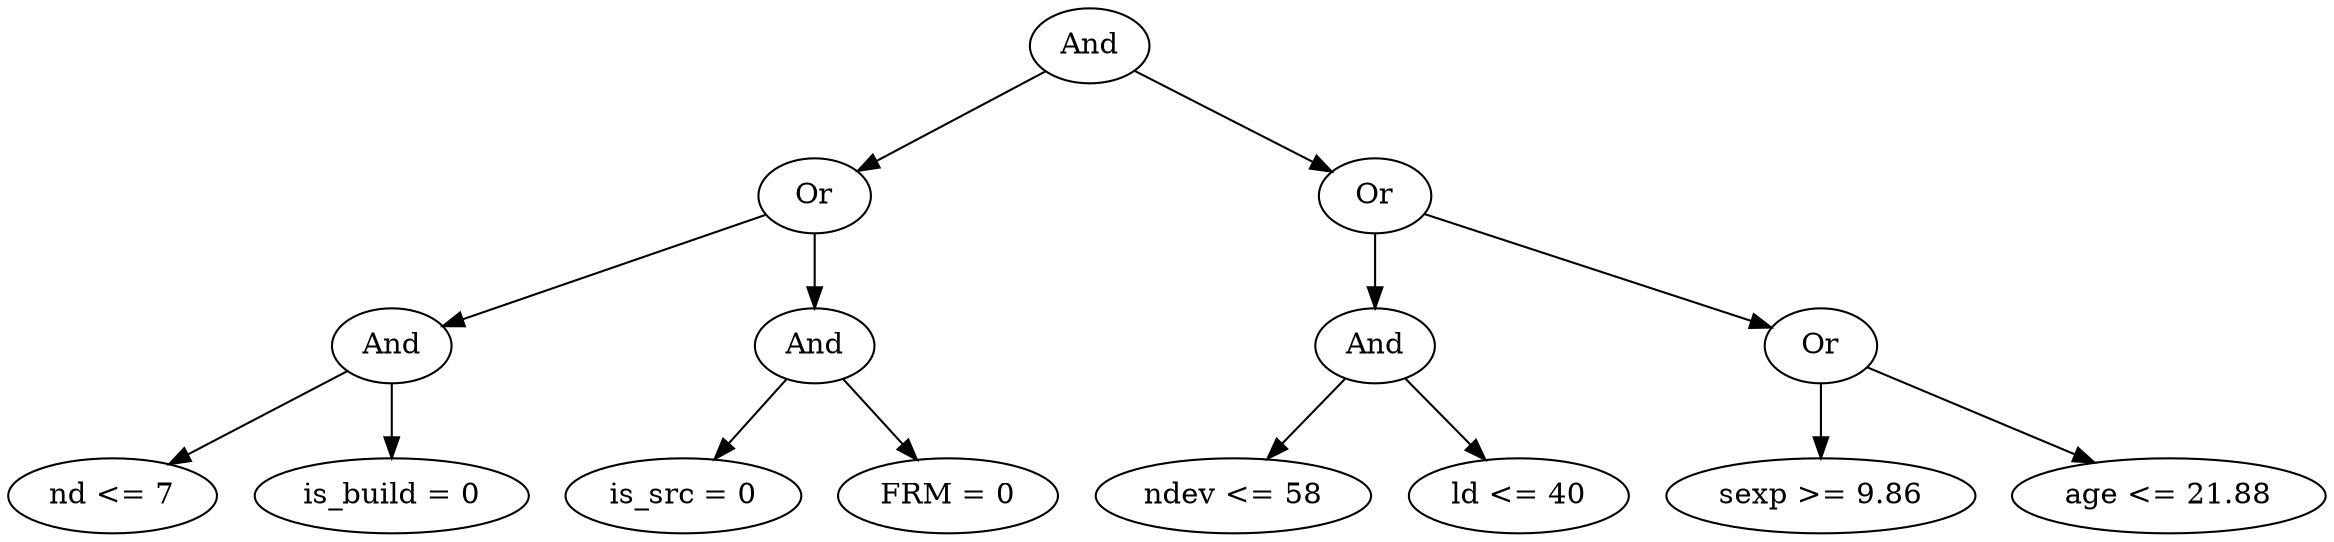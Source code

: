 digraph G {
	graph [bb="0,0,922.79,252",
		dpi=78
	];
	node [label="\N"];
	1	 [height=0.5,
		label=And,
		pos="438.3,234",
		width=0.75];
	2	 [height=0.5,
		label=Or,
		pos="326.3,162",
		width=0.75];
	1 -> 2	 [pos="e,345.39,174.93 419.3,221.13 401.36,209.91 374.25,192.97 353.92,180.26"];
	3	 [height=0.5,
		label=Or,
		pos="552.3,162",
		width=0.75];
	1 -> 3	 [pos="e,532.86,174.93 457.63,221.13 475.9,209.91 503.49,192.97 524.18,180.26"];
	4	 [height=0.5,
		label=And,
		pos="152.3,90",
		width=0.75];
	2 -> 4	 [pos="e,174.77,100.04 303.55,151.85 273.11,139.6 218.98,117.83 184.4,103.92"];
	5	 [height=0.5,
		label=And,
		pos="326.3,90",
		width=0.75];
	2 -> 5	 [pos="e,326.3,108.1 326.3,143.7 326.3,135.98 326.3,126.71 326.3,118.11"];
	8	 [height=0.5,
		label="nd <= 7",
		pos="40.296,18",
		width=1.1193];
	4 -> 8	 [pos="e,62.869,33.108 133.3,77.125 116.41,66.572 91.401,50.94 71.569,38.545"];
	9	 [height=0.5,
		label="is_build = 0",
		pos="152.3,18",
		width=1.4985];
	4 -> 9	 [pos="e,152.3,36.104 152.3,71.697 152.3,63.983 152.3,54.712 152.3,46.112"];
	10	 [height=0.5,
		label="is_src = 0",
		pos="271.3,18",
		width=1.3179];
	5 -> 10	 [pos="e,284.36,35.628 314.36,73.811 307.45,65.015 298.58,53.73 290.69,43.688"];
	11	 [height=0.5,
		label="FRM = 0",
		pos="381.3,18",
		width=1.2457];
	5 -> 11	 [pos="e,368.23,35.628 338.23,73.811 345.14,65.015 354.01,53.73 361.9,43.688"];
	6	 [height=0.5,
		label=And,
		pos="552.3,90",
		width=0.75];
	3 -> 6	 [pos="e,552.3,108.1 552.3,143.7 552.3,135.98 552.3,126.71 552.3,118.11"];
	7	 [height=0.5,
		label=Or,
		pos="728.3,90",
		width=0.75];
	3 -> 7	 [pos="e,705.73,99.973 574.95,151.99 605.84,139.71 661.34,117.63 696.42,103.68"];
	12	 [height=0.5,
		label="ndev <= 58",
		pos="496.3,18",
		width=1.4624];
	6 -> 12	 [pos="e,509.6,35.628 540.15,73.811 533.11,65.015 524.08,53.73 516.05,43.688"];
	13	 [height=0.5,
		label="ld <= 40",
		pos="609.3,18",
		width=1.1735];
	6 -> 13	 [pos="e,596.16,35.134 564.66,73.811 572,64.8 581.47,53.177 589.79,42.955"];
	14	 [height=0.5,
		label="sexp >= 9.86",
		pos="728.3,18",
		width=1.6429];
	7 -> 14	 [pos="e,728.3,36.104 728.3,71.697 728.3,63.983 728.3,54.712 728.3,46.112"];
	15	 [height=0.5,
		label="age <= 21.88",
		pos="864.3,18",
		width=1.6249];
	7 -> 15	 [pos="e,835.61,33.766 748.95,78.369 769.53,67.775 801.6,51.268 826.71,38.346"];
}
